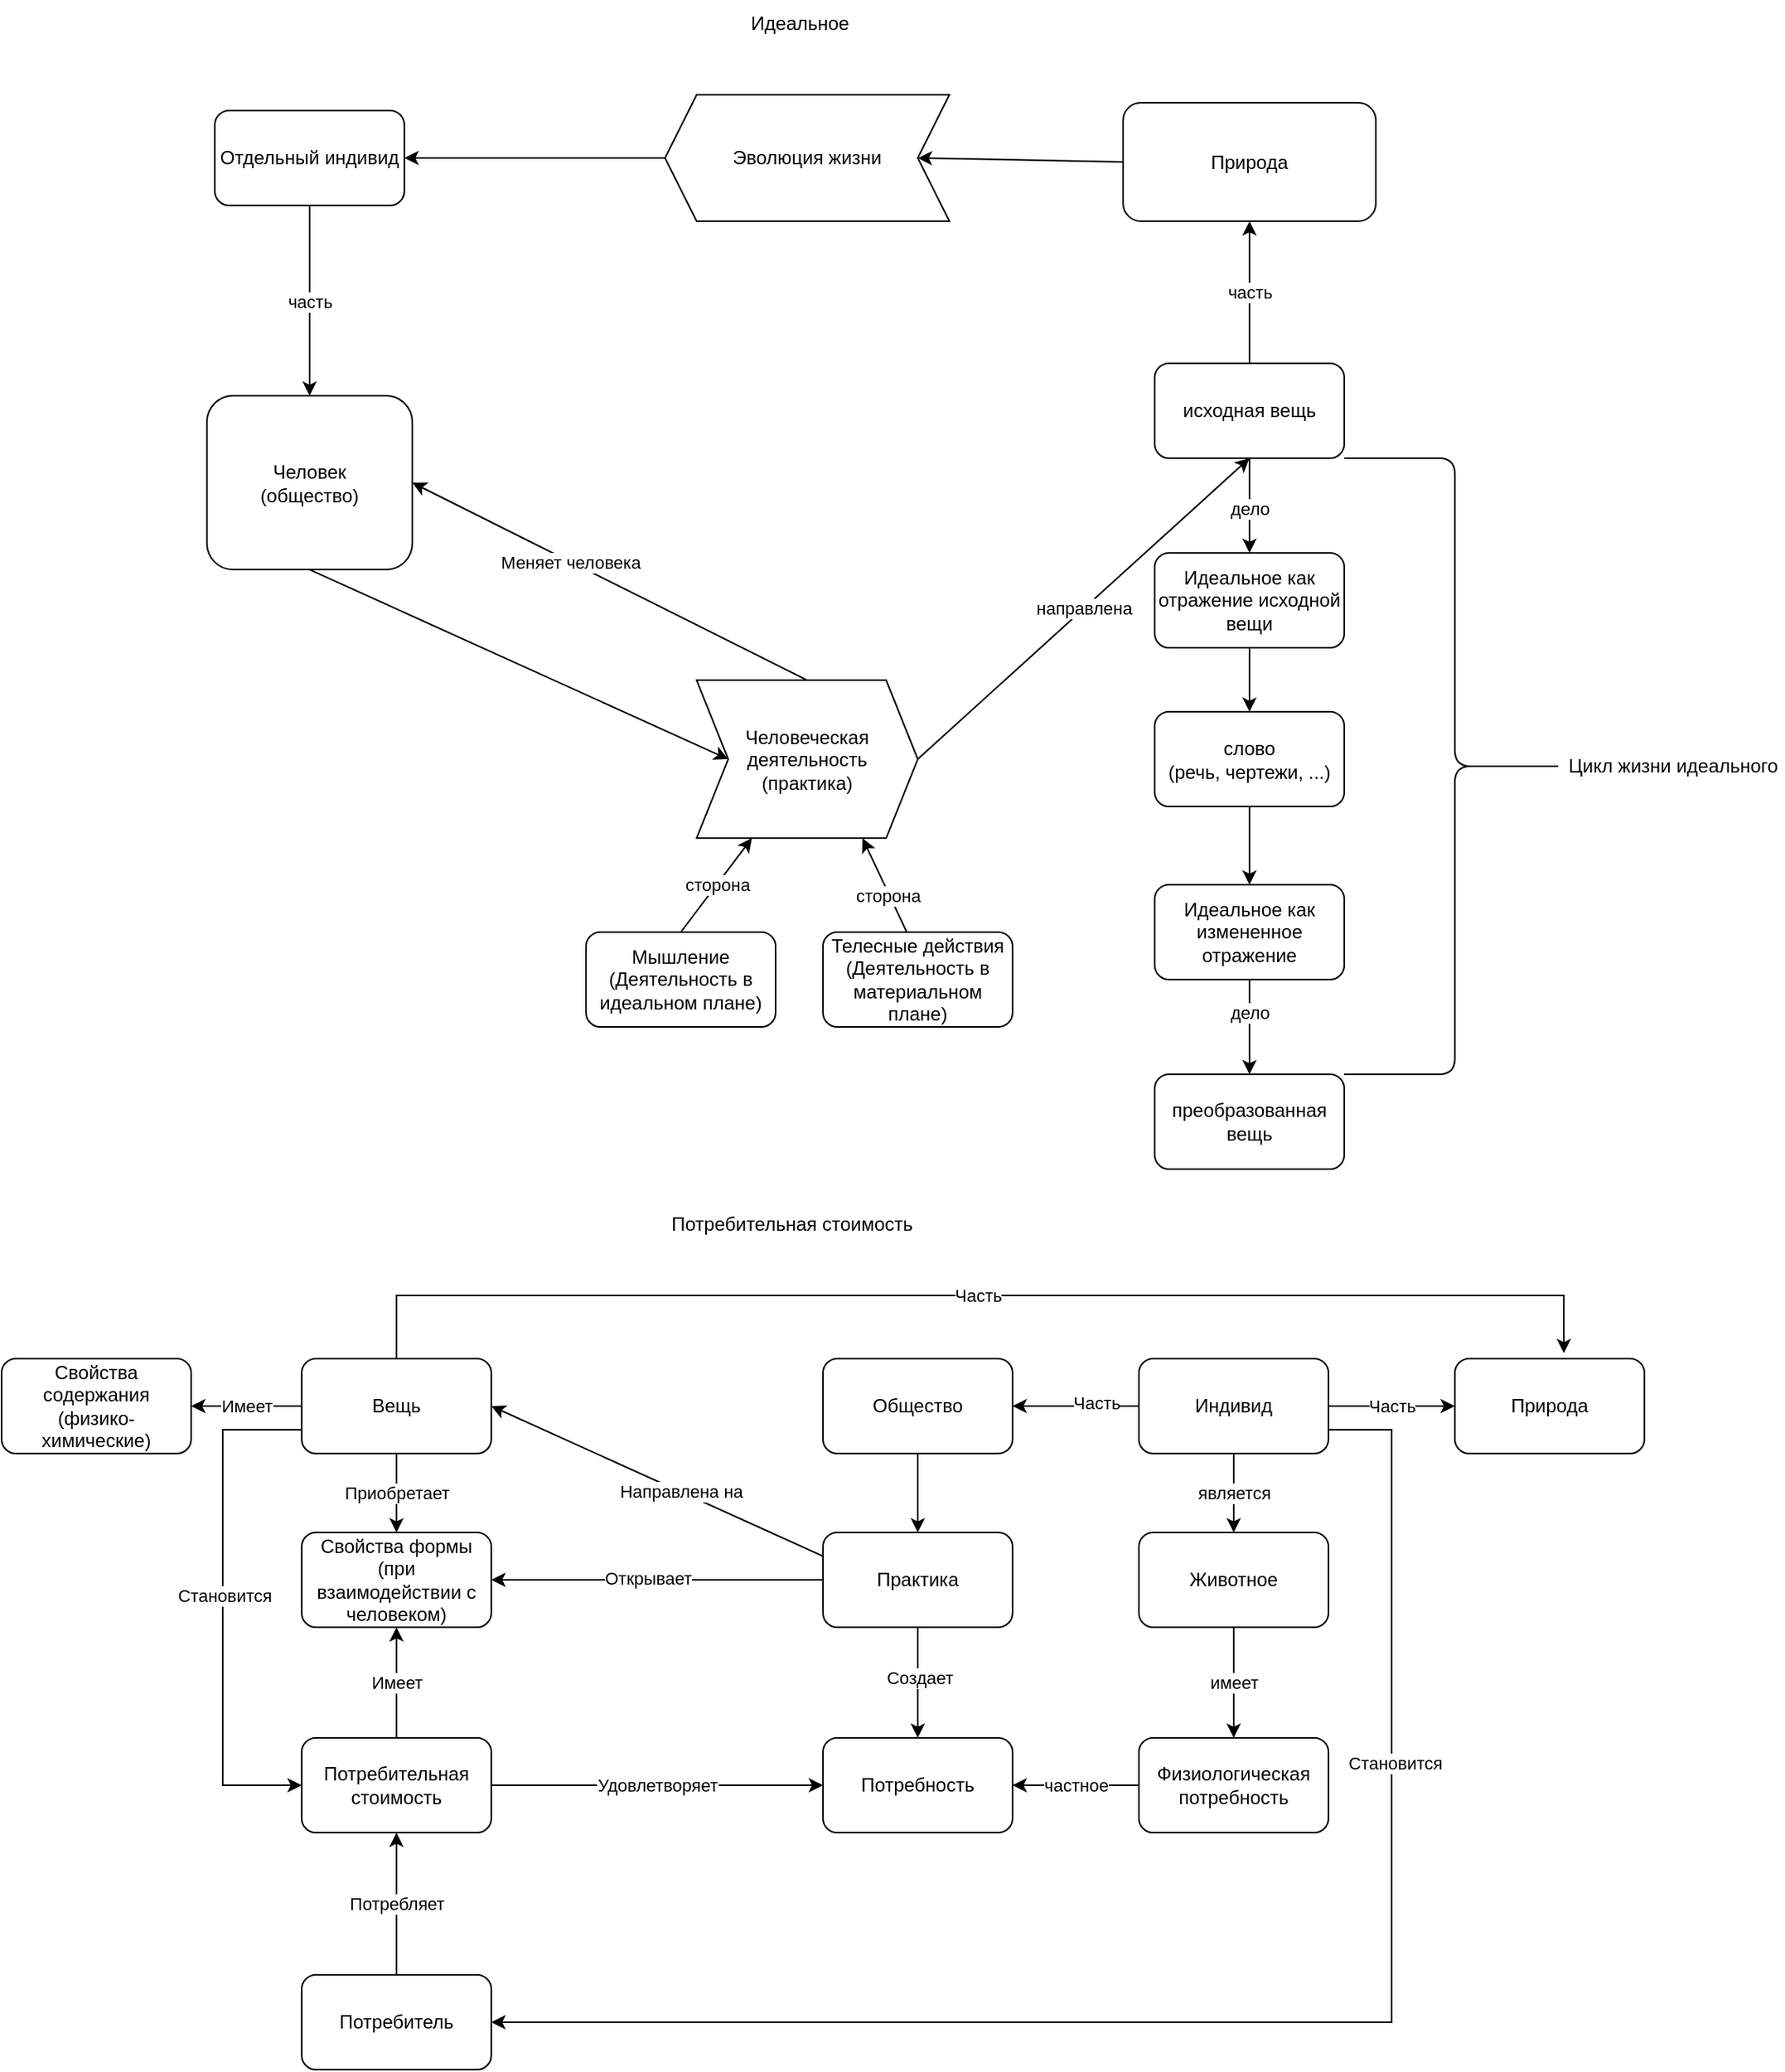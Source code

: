 <mxfile version="20.8.16" type="device"><diagram name="Page-1" id="-vKzmBNn-fp6NBGSSL6l"><mxGraphModel dx="1242" dy="820" grid="1" gridSize="10" guides="1" tooltips="1" connect="1" arrows="1" fold="1" page="1" pageScale="1" pageWidth="3300" pageHeight="4681" math="0" shadow="0"><root><mxCell id="0"/><mxCell id="1" parent="0"/><mxCell id="qsdY3xxi-he4udl79NT_-3" value="Отдельный индивид" style="rounded=1;whiteSpace=wrap;html=1;" vertex="1" parent="1"><mxGeometry x="175" y="210" width="120" height="60" as="geometry"/></mxCell><mxCell id="qsdY3xxi-he4udl79NT_-5" value="Человек&lt;br&gt;(общество)" style="rounded=1;whiteSpace=wrap;html=1;" vertex="1" parent="1"><mxGeometry x="170" y="390.52" width="130" height="110" as="geometry"/></mxCell><mxCell id="qsdY3xxi-he4udl79NT_-6" value="часть" style="endArrow=classic;html=1;rounded=0;exitX=0.5;exitY=1;exitDx=0;exitDy=0;" edge="1" parent="1" source="qsdY3xxi-he4udl79NT_-3" target="qsdY3xxi-he4udl79NT_-5"><mxGeometry width="50" height="50" relative="1" as="geometry"><mxPoint x="290" y="360" as="sourcePoint"/><mxPoint x="380" y="540.52" as="targetPoint"/></mxGeometry></mxCell><mxCell id="qsdY3xxi-he4udl79NT_-16" value="Природа" style="rounded=1;whiteSpace=wrap;html=1;" vertex="1" parent="1"><mxGeometry x="750" y="205" width="160" height="75" as="geometry"/></mxCell><mxCell id="qsdY3xxi-he4udl79NT_-18" value="Человеческая деятельность&lt;br&gt;(практика)" style="shape=step;perimeter=stepPerimeter;whiteSpace=wrap;html=1;fixedSize=1;" vertex="1" parent="1"><mxGeometry x="480" y="570.52" width="140" height="100" as="geometry"/></mxCell><mxCell id="qsdY3xxi-he4udl79NT_-21" value="Эволюция жизни" style="shape=step;perimeter=stepPerimeter;whiteSpace=wrap;fixedSize=1;rotation=0;html=1;direction=west;" vertex="1" parent="1"><mxGeometry x="460" y="200" width="180" height="80" as="geometry"/></mxCell><mxCell id="qsdY3xxi-he4udl79NT_-25" value="" style="endArrow=classic;html=1;rounded=0;entryX=1;entryY=0.5;entryDx=0;entryDy=0;exitX=0.5;exitY=0;exitDx=0;exitDy=0;" edge="1" parent="1" source="qsdY3xxi-he4udl79NT_-18" target="qsdY3xxi-he4udl79NT_-5"><mxGeometry width="50" height="50" relative="1" as="geometry"><mxPoint x="490" y="470" as="sourcePoint"/><mxPoint x="540" y="420" as="targetPoint"/></mxGeometry></mxCell><mxCell id="qsdY3xxi-he4udl79NT_-26" value="Меняет человека" style="edgeLabel;html=1;align=center;verticalAlign=middle;resizable=0;points=[];" vertex="1" connectable="0" parent="qsdY3xxi-he4udl79NT_-25"><mxGeometry x="0.2" relative="1" as="geometry"><mxPoint as="offset"/></mxGeometry></mxCell><mxCell id="qsdY3xxi-he4udl79NT_-27" value="" style="endArrow=classic;html=1;rounded=0;exitX=0.5;exitY=1;exitDx=0;exitDy=0;entryX=0;entryY=0.5;entryDx=0;entryDy=0;" edge="1" parent="1" source="qsdY3xxi-he4udl79NT_-5" target="qsdY3xxi-he4udl79NT_-18"><mxGeometry width="50" height="50" relative="1" as="geometry"><mxPoint x="490" y="630" as="sourcePoint"/><mxPoint x="540" y="580" as="targetPoint"/></mxGeometry></mxCell><mxCell id="qsdY3xxi-he4udl79NT_-28" value="Мышление&lt;br&gt;(Деятельность в идеальном плане)" style="rounded=1;whiteSpace=wrap;html=1;" vertex="1" parent="1"><mxGeometry x="410" y="730" width="120" height="60" as="geometry"/></mxCell><mxCell id="qsdY3xxi-he4udl79NT_-29" value="сторона" style="endArrow=classic;html=1;rounded=0;exitX=0.5;exitY=0;exitDx=0;exitDy=0;entryX=0.25;entryY=1;entryDx=0;entryDy=0;" edge="1" parent="1" source="qsdY3xxi-he4udl79NT_-28" target="qsdY3xxi-he4udl79NT_-18"><mxGeometry width="50" height="50" relative="1" as="geometry"><mxPoint x="490" y="630" as="sourcePoint"/><mxPoint x="540" y="580" as="targetPoint"/></mxGeometry></mxCell><mxCell id="qsdY3xxi-he4udl79NT_-30" value="Телесные действия&lt;br&gt;(Деятельность в материальном плане)" style="rounded=1;whiteSpace=wrap;html=1;" vertex="1" parent="1"><mxGeometry x="560" y="730" width="120" height="60" as="geometry"/></mxCell><mxCell id="qsdY3xxi-he4udl79NT_-31" value="" style="endArrow=classic;html=1;rounded=0;exitX=0.442;exitY=0;exitDx=0;exitDy=0;exitPerimeter=0;entryX=0.75;entryY=1;entryDx=0;entryDy=0;" edge="1" parent="1" source="qsdY3xxi-he4udl79NT_-30" target="qsdY3xxi-he4udl79NT_-18"><mxGeometry width="50" height="50" relative="1" as="geometry"><mxPoint x="490" y="620" as="sourcePoint"/><mxPoint x="540" y="570" as="targetPoint"/></mxGeometry></mxCell><mxCell id="qsdY3xxi-he4udl79NT_-33" value="сторона" style="edgeLabel;html=1;align=center;verticalAlign=middle;resizable=0;points=[];" vertex="1" connectable="0" parent="qsdY3xxi-he4udl79NT_-31"><mxGeometry x="-0.191" y="1" relative="1" as="geometry"><mxPoint as="offset"/></mxGeometry></mxCell><mxCell id="qsdY3xxi-he4udl79NT_-37" value="" style="endArrow=classic;html=1;rounded=0;entryX=0;entryY=0.5;entryDx=0;entryDy=0;exitX=0;exitY=0.5;exitDx=0;exitDy=0;" edge="1" parent="1" source="qsdY3xxi-he4udl79NT_-16" target="qsdY3xxi-he4udl79NT_-21"><mxGeometry width="50" height="50" relative="1" as="geometry"><mxPoint x="670" y="640" as="sourcePoint"/><mxPoint x="720" y="590" as="targetPoint"/></mxGeometry></mxCell><mxCell id="qsdY3xxi-he4udl79NT_-38" value="" style="endArrow=classic;html=1;rounded=0;entryX=1;entryY=0.5;entryDx=0;entryDy=0;exitX=1;exitY=0.5;exitDx=0;exitDy=0;" edge="1" parent="1" source="qsdY3xxi-he4udl79NT_-21" target="qsdY3xxi-he4udl79NT_-3"><mxGeometry width="50" height="50" relative="1" as="geometry"><mxPoint x="670" y="490" as="sourcePoint"/><mxPoint x="720" y="440" as="targetPoint"/></mxGeometry></mxCell><mxCell id="qsdY3xxi-he4udl79NT_-39" value="исходная вещь" style="rounded=1;whiteSpace=wrap;html=1;" vertex="1" parent="1"><mxGeometry x="770" y="370" width="120" height="60" as="geometry"/></mxCell><mxCell id="qsdY3xxi-he4udl79NT_-40" value="часть" style="endArrow=classic;html=1;rounded=0;entryX=0.5;entryY=1;entryDx=0;entryDy=0;exitX=0.5;exitY=0;exitDx=0;exitDy=0;" edge="1" parent="1" source="qsdY3xxi-he4udl79NT_-39" target="qsdY3xxi-he4udl79NT_-16"><mxGeometry width="50" height="50" relative="1" as="geometry"><mxPoint x="680" y="590" as="sourcePoint"/><mxPoint x="730" y="540" as="targetPoint"/></mxGeometry></mxCell><mxCell id="qsdY3xxi-he4udl79NT_-41" value="направлена" style="endArrow=classic;html=1;rounded=0;exitX=1;exitY=0.5;exitDx=0;exitDy=0;entryX=0.5;entryY=1;entryDx=0;entryDy=0;" edge="1" parent="1" source="qsdY3xxi-he4udl79NT_-18" target="qsdY3xxi-he4udl79NT_-39"><mxGeometry width="50" height="50" relative="1" as="geometry"><mxPoint x="680" y="590" as="sourcePoint"/><mxPoint x="730" y="540" as="targetPoint"/></mxGeometry></mxCell><mxCell id="qsdY3xxi-he4udl79NT_-61" value="" style="group" vertex="1" connectable="0" parent="1"><mxGeometry x="770" y="430" width="260" height="450" as="geometry"/></mxCell><mxCell id="qsdY3xxi-he4udl79NT_-42" value="преобразованная вещь" style="rounded=1;whiteSpace=wrap;html=1;" vertex="1" parent="qsdY3xxi-he4udl79NT_-61"><mxGeometry y="390" width="120" height="60" as="geometry"/></mxCell><mxCell id="qsdY3xxi-he4udl79NT_-43" value="слово&lt;br&gt;(речь, чертежи, ...)" style="rounded=1;whiteSpace=wrap;html=1;" vertex="1" parent="qsdY3xxi-he4udl79NT_-61"><mxGeometry y="160.52" width="120" height="60" as="geometry"/></mxCell><mxCell id="qsdY3xxi-he4udl79NT_-50" value="" style="endArrow=classic;html=1;rounded=0;entryX=0.5;entryY=0;entryDx=0;entryDy=0;exitX=0.5;exitY=1;exitDx=0;exitDy=0;" edge="1" parent="qsdY3xxi-he4udl79NT_-61" source="qsdY3xxi-he4udl79NT_-43" target="qsdY3xxi-he4udl79NT_-54"><mxGeometry width="50" height="50" relative="1" as="geometry"><mxPoint x="-120" y="290" as="sourcePoint"/><mxPoint x="280" y="330.52" as="targetPoint"/></mxGeometry></mxCell><mxCell id="qsdY3xxi-he4udl79NT_-52" value="Идеальное как отражение исходной вещи" style="rounded=1;whiteSpace=wrap;html=1;" vertex="1" parent="qsdY3xxi-he4udl79NT_-61"><mxGeometry y="60" width="120" height="60" as="geometry"/></mxCell><mxCell id="qsdY3xxi-he4udl79NT_-53" value="" style="endArrow=classic;html=1;rounded=0;entryX=0.5;entryY=0;entryDx=0;entryDy=0;exitX=0.5;exitY=1;exitDx=0;exitDy=0;" edge="1" parent="qsdY3xxi-he4udl79NT_-61" source="qsdY3xxi-he4udl79NT_-52" target="qsdY3xxi-he4udl79NT_-43"><mxGeometry width="50" height="50" relative="1" as="geometry"><mxPoint x="-110" y="350" as="sourcePoint"/><mxPoint x="-60" y="300" as="targetPoint"/></mxGeometry></mxCell><mxCell id="qsdY3xxi-he4udl79NT_-54" value="Идеальное как измененное отражение" style="rounded=1;whiteSpace=wrap;html=1;" vertex="1" parent="qsdY3xxi-he4udl79NT_-61"><mxGeometry y="270" width="120" height="60" as="geometry"/></mxCell><mxCell id="qsdY3xxi-he4udl79NT_-55" value="" style="endArrow=classic;html=1;rounded=0;entryX=0.5;entryY=0;entryDx=0;entryDy=0;exitX=0.5;exitY=1;exitDx=0;exitDy=0;" edge="1" parent="qsdY3xxi-he4udl79NT_-61" source="qsdY3xxi-he4udl79NT_-54" target="qsdY3xxi-he4udl79NT_-42"><mxGeometry width="50" height="50" relative="1" as="geometry"><mxPoint x="280" y="390.52" as="sourcePoint"/><mxPoint x="-60" y="270" as="targetPoint"/></mxGeometry></mxCell><mxCell id="qsdY3xxi-he4udl79NT_-58" value="дело" style="edgeLabel;html=1;align=center;verticalAlign=middle;resizable=0;points=[];" vertex="1" connectable="0" parent="qsdY3xxi-he4udl79NT_-55"><mxGeometry x="-0.3" relative="1" as="geometry"><mxPoint as="offset"/></mxGeometry></mxCell><mxCell id="qsdY3xxi-he4udl79NT_-56" value="" style="endArrow=classic;html=1;rounded=0;exitX=0.5;exitY=1;exitDx=0;exitDy=0;entryX=0.5;entryY=0;entryDx=0;entryDy=0;" edge="1" parent="qsdY3xxi-he4udl79NT_-61" source="qsdY3xxi-he4udl79NT_-39" target="qsdY3xxi-he4udl79NT_-52"><mxGeometry width="50" height="50" relative="1" as="geometry"><mxPoint x="-70" y="210" as="sourcePoint"/><mxPoint x="-20" y="160" as="targetPoint"/></mxGeometry></mxCell><mxCell id="qsdY3xxi-he4udl79NT_-57" value="дело" style="edgeLabel;html=1;align=center;verticalAlign=middle;resizable=0;points=[];" vertex="1" connectable="0" parent="qsdY3xxi-he4udl79NT_-56"><mxGeometry x="0.067" relative="1" as="geometry"><mxPoint as="offset"/></mxGeometry></mxCell><mxCell id="qsdY3xxi-he4udl79NT_-59" value="Цикл жизни идеального&amp;nbsp;" style="shape=curlyBracket;whiteSpace=wrap;html=1;rounded=1;flipH=1;labelPosition=right;verticalLabelPosition=middle;align=left;verticalAlign=middle;" vertex="1" parent="qsdY3xxi-he4udl79NT_-61"><mxGeometry x="120" width="140" height="390" as="geometry"/></mxCell><mxCell id="qsdY3xxi-he4udl79NT_-62" value="Идеальное" style="text;html=1;align=center;verticalAlign=middle;resizable=0;points=[];autosize=1;strokeColor=none;fillColor=none;" vertex="1" parent="1"><mxGeometry x="500" y="140" width="90" height="30" as="geometry"/></mxCell><mxCell id="qsdY3xxi-he4udl79NT_-63" value="Потребительная стоимость" style="text;html=1;align=center;verticalAlign=middle;resizable=0;points=[];autosize=1;strokeColor=none;fillColor=none;" vertex="1" parent="1"><mxGeometry x="450" y="900" width="180" height="30" as="geometry"/></mxCell><mxCell id="qsdY3xxi-he4udl79NT_-64" value="Вещь" style="rounded=1;whiteSpace=wrap;html=1;" vertex="1" parent="1"><mxGeometry x="230" y="1000" width="120" height="60" as="geometry"/></mxCell><mxCell id="qsdY3xxi-he4udl79NT_-65" value="Общество" style="rounded=1;whiteSpace=wrap;html=1;" vertex="1" parent="1"><mxGeometry x="560" y="1000" width="120" height="60" as="geometry"/></mxCell><mxCell id="qsdY3xxi-he4udl79NT_-66" value="" style="endArrow=classic;html=1;rounded=0;entryX=1;entryY=0.5;entryDx=0;entryDy=0;exitX=0;exitY=0.25;exitDx=0;exitDy=0;" edge="1" parent="1" source="qsdY3xxi-he4udl79NT_-71" target="qsdY3xxi-he4udl79NT_-64"><mxGeometry width="50" height="50" relative="1" as="geometry"><mxPoint x="500" y="990" as="sourcePoint"/><mxPoint x="550" y="940" as="targetPoint"/></mxGeometry></mxCell><mxCell id="qsdY3xxi-he4udl79NT_-69" value="Направлена на" style="edgeLabel;html=1;align=center;verticalAlign=middle;resizable=0;points=[];" vertex="1" connectable="0" parent="qsdY3xxi-he4udl79NT_-66"><mxGeometry x="-0.143" relative="1" as="geometry"><mxPoint as="offset"/></mxGeometry></mxCell><mxCell id="qsdY3xxi-he4udl79NT_-68" value="Потребительная стоимость" style="rounded=1;whiteSpace=wrap;html=1;" vertex="1" parent="1"><mxGeometry x="230" y="1240" width="120" height="60" as="geometry"/></mxCell><mxCell id="qsdY3xxi-he4udl79NT_-70" value="Потребность" style="rounded=1;whiteSpace=wrap;html=1;" vertex="1" parent="1"><mxGeometry x="560" y="1240" width="120" height="60" as="geometry"/></mxCell><mxCell id="qsdY3xxi-he4udl79NT_-71" value="Практика" style="rounded=1;whiteSpace=wrap;html=1;" vertex="1" parent="1"><mxGeometry x="560" y="1110" width="120" height="60" as="geometry"/></mxCell><mxCell id="qsdY3xxi-he4udl79NT_-72" value="" style="endArrow=classic;html=1;rounded=0;entryX=0.5;entryY=0;entryDx=0;entryDy=0;exitX=0.5;exitY=1;exitDx=0;exitDy=0;" edge="1" parent="1" source="qsdY3xxi-he4udl79NT_-65" target="qsdY3xxi-he4udl79NT_-71"><mxGeometry width="50" height="50" relative="1" as="geometry"><mxPoint x="500" y="1060" as="sourcePoint"/><mxPoint x="550" y="1010" as="targetPoint"/></mxGeometry></mxCell><mxCell id="qsdY3xxi-he4udl79NT_-73" value="" style="endArrow=classic;html=1;rounded=0;entryX=0.5;entryY=0;entryDx=0;entryDy=0;exitX=0.5;exitY=1;exitDx=0;exitDy=0;" edge="1" parent="1" source="qsdY3xxi-he4udl79NT_-71" target="qsdY3xxi-he4udl79NT_-70"><mxGeometry width="50" height="50" relative="1" as="geometry"><mxPoint x="500" y="1060" as="sourcePoint"/><mxPoint x="550" y="1010" as="targetPoint"/></mxGeometry></mxCell><mxCell id="qsdY3xxi-he4udl79NT_-91" value="Создает" style="edgeLabel;html=1;align=center;verticalAlign=middle;resizable=0;points=[];" vertex="1" connectable="0" parent="qsdY3xxi-he4udl79NT_-73"><mxGeometry x="-0.129" y="1" relative="1" as="geometry"><mxPoint y="1" as="offset"/></mxGeometry></mxCell><mxCell id="qsdY3xxi-he4udl79NT_-74" value="Индивид" style="rounded=1;whiteSpace=wrap;html=1;" vertex="1" parent="1"><mxGeometry x="760" y="1000" width="120" height="60" as="geometry"/></mxCell><mxCell id="qsdY3xxi-he4udl79NT_-75" value="" style="endArrow=classic;html=1;rounded=0;entryX=1;entryY=0.5;entryDx=0;entryDy=0;exitX=0;exitY=0.5;exitDx=0;exitDy=0;" edge="1" parent="1" source="qsdY3xxi-he4udl79NT_-74" target="qsdY3xxi-he4udl79NT_-65"><mxGeometry width="50" height="50" relative="1" as="geometry"><mxPoint x="500" y="1060" as="sourcePoint"/><mxPoint x="550" y="1010" as="targetPoint"/></mxGeometry></mxCell><mxCell id="qsdY3xxi-he4udl79NT_-76" value="Часть" style="edgeLabel;html=1;align=center;verticalAlign=middle;resizable=0;points=[];" vertex="1" connectable="0" parent="qsdY3xxi-he4udl79NT_-75"><mxGeometry x="-0.325" y="-2" relative="1" as="geometry"><mxPoint as="offset"/></mxGeometry></mxCell><mxCell id="qsdY3xxi-he4udl79NT_-77" value="Природа" style="rounded=1;whiteSpace=wrap;html=1;" vertex="1" parent="1"><mxGeometry x="960" y="1000" width="120" height="60" as="geometry"/></mxCell><mxCell id="qsdY3xxi-he4udl79NT_-78" value="Часть" style="endArrow=classic;html=1;rounded=0;entryX=0;entryY=0.5;entryDx=0;entryDy=0;exitX=1;exitY=0.5;exitDx=0;exitDy=0;" edge="1" parent="1" source="qsdY3xxi-he4udl79NT_-74" target="qsdY3xxi-he4udl79NT_-77"><mxGeometry width="50" height="50" relative="1" as="geometry"><mxPoint x="500" y="1110" as="sourcePoint"/><mxPoint x="550" y="1060" as="targetPoint"/></mxGeometry></mxCell><mxCell id="qsdY3xxi-he4udl79NT_-81" value="Животное" style="rounded=1;whiteSpace=wrap;html=1;" vertex="1" parent="1"><mxGeometry x="760" y="1110" width="120" height="60" as="geometry"/></mxCell><mxCell id="qsdY3xxi-he4udl79NT_-82" value="является" style="endArrow=classic;html=1;rounded=0;entryX=0.5;entryY=0;entryDx=0;entryDy=0;" edge="1" parent="1" source="qsdY3xxi-he4udl79NT_-74" target="qsdY3xxi-he4udl79NT_-81"><mxGeometry width="50" height="50" relative="1" as="geometry"><mxPoint x="500" y="1110" as="sourcePoint"/><mxPoint x="550" y="1060" as="targetPoint"/></mxGeometry></mxCell><mxCell id="qsdY3xxi-he4udl79NT_-83" value="Физиологическая потребность" style="rounded=1;whiteSpace=wrap;html=1;" vertex="1" parent="1"><mxGeometry x="760" y="1240" width="120" height="60" as="geometry"/></mxCell><mxCell id="qsdY3xxi-he4udl79NT_-84" value="имеет" style="endArrow=classic;html=1;rounded=0;entryX=0.5;entryY=0;entryDx=0;entryDy=0;" edge="1" parent="1" source="qsdY3xxi-he4udl79NT_-81" target="qsdY3xxi-he4udl79NT_-83"><mxGeometry width="50" height="50" relative="1" as="geometry"><mxPoint x="530" y="1140" as="sourcePoint"/><mxPoint x="580" y="1090" as="targetPoint"/></mxGeometry></mxCell><mxCell id="qsdY3xxi-he4udl79NT_-85" value="частное" style="endArrow=classic;html=1;rounded=0;exitX=0;exitY=0.5;exitDx=0;exitDy=0;entryX=1;entryY=0.5;entryDx=0;entryDy=0;" edge="1" parent="1" source="qsdY3xxi-he4udl79NT_-83" target="qsdY3xxi-he4udl79NT_-70"><mxGeometry width="50" height="50" relative="1" as="geometry"><mxPoint x="530" y="1140" as="sourcePoint"/><mxPoint x="580" y="1090" as="targetPoint"/></mxGeometry></mxCell><mxCell id="qsdY3xxi-he4udl79NT_-86" value="Свойства формы&lt;br&gt;(при взаимодействии с человеком)" style="rounded=1;whiteSpace=wrap;html=1;" vertex="1" parent="1"><mxGeometry x="230" y="1110" width="120" height="60" as="geometry"/></mxCell><mxCell id="qsdY3xxi-he4udl79NT_-87" value="Свойства содержания (физико-химические)" style="rounded=1;whiteSpace=wrap;html=1;" vertex="1" parent="1"><mxGeometry x="40" y="1000" width="120" height="60" as="geometry"/></mxCell><mxCell id="qsdY3xxi-he4udl79NT_-88" value="Имеет" style="endArrow=classic;html=1;rounded=0;entryX=1;entryY=0.5;entryDx=0;entryDy=0;" edge="1" parent="1" source="qsdY3xxi-he4udl79NT_-64" target="qsdY3xxi-he4udl79NT_-87"><mxGeometry width="50" height="50" relative="1" as="geometry"><mxPoint x="530" y="1120" as="sourcePoint"/><mxPoint x="580" y="1070" as="targetPoint"/></mxGeometry></mxCell><mxCell id="qsdY3xxi-he4udl79NT_-89" value="Часть" style="endArrow=classic;html=1;rounded=0;entryX=0.575;entryY=-0.058;entryDx=0;entryDy=0;exitX=0.5;exitY=0;exitDx=0;exitDy=0;entryPerimeter=0;" edge="1" parent="1" source="qsdY3xxi-he4udl79NT_-64" target="qsdY3xxi-he4udl79NT_-77"><mxGeometry width="50" height="50" relative="1" as="geometry"><mxPoint x="580" y="1070" as="sourcePoint"/><mxPoint x="530" y="1120" as="targetPoint"/><Array as="points"><mxPoint x="290" y="960"/><mxPoint x="850" y="960"/><mxPoint x="1029" y="960"/></Array></mxGeometry></mxCell><mxCell id="qsdY3xxi-he4udl79NT_-90" value="Приобретает" style="endArrow=classic;html=1;rounded=0;exitX=0.5;exitY=1;exitDx=0;exitDy=0;entryX=0.5;entryY=0;entryDx=0;entryDy=0;" edge="1" parent="1" source="qsdY3xxi-he4udl79NT_-64" target="qsdY3xxi-he4udl79NT_-86"><mxGeometry width="50" height="50" relative="1" as="geometry"><mxPoint x="530" y="1090" as="sourcePoint"/><mxPoint x="580" y="1040" as="targetPoint"/></mxGeometry></mxCell><mxCell id="qsdY3xxi-he4udl79NT_-92" value="" style="endArrow=classic;html=1;rounded=0;entryX=1;entryY=0.5;entryDx=0;entryDy=0;exitX=0;exitY=0.5;exitDx=0;exitDy=0;" edge="1" parent="1" source="qsdY3xxi-he4udl79NT_-71" target="qsdY3xxi-he4udl79NT_-86"><mxGeometry width="50" height="50" relative="1" as="geometry"><mxPoint x="530" y="1090" as="sourcePoint"/><mxPoint x="580" y="1040" as="targetPoint"/></mxGeometry></mxCell><mxCell id="qsdY3xxi-he4udl79NT_-93" value="Открывает" style="edgeLabel;html=1;align=center;verticalAlign=middle;resizable=0;points=[];" vertex="1" connectable="0" parent="qsdY3xxi-he4udl79NT_-92"><mxGeometry x="0.057" y="-1" relative="1" as="geometry"><mxPoint as="offset"/></mxGeometry></mxCell><mxCell id="qsdY3xxi-he4udl79NT_-95" value="" style="endArrow=classic;html=1;rounded=0;exitX=0;exitY=0.75;exitDx=0;exitDy=0;entryX=0;entryY=0.5;entryDx=0;entryDy=0;" edge="1" parent="1" source="qsdY3xxi-he4udl79NT_-64" target="qsdY3xxi-he4udl79NT_-68"><mxGeometry width="50" height="50" relative="1" as="geometry"><mxPoint x="530" y="1090" as="sourcePoint"/><mxPoint x="240" y="1280" as="targetPoint"/><Array as="points"><mxPoint x="180" y="1045"/><mxPoint x="180" y="1270"/></Array></mxGeometry></mxCell><mxCell id="qsdY3xxi-he4udl79NT_-101" value="Становится" style="edgeLabel;html=1;align=center;verticalAlign=middle;resizable=0;points=[];" vertex="1" connectable="0" parent="qsdY3xxi-he4udl79NT_-95"><mxGeometry x="-0.052" y="1" relative="1" as="geometry"><mxPoint y="1" as="offset"/></mxGeometry></mxCell><mxCell id="qsdY3xxi-he4udl79NT_-96" value="Удовлетворяет" style="endArrow=classic;html=1;rounded=0;exitX=1;exitY=0.5;exitDx=0;exitDy=0;entryX=0;entryY=0.5;entryDx=0;entryDy=0;" edge="1" parent="1" source="qsdY3xxi-he4udl79NT_-68" target="qsdY3xxi-he4udl79NT_-70"><mxGeometry width="50" height="50" relative="1" as="geometry"><mxPoint x="530" y="1090" as="sourcePoint"/><mxPoint x="580" y="1040" as="targetPoint"/></mxGeometry></mxCell><mxCell id="qsdY3xxi-he4udl79NT_-97" value="Потребитель" style="rounded=1;whiteSpace=wrap;html=1;" vertex="1" parent="1"><mxGeometry x="230" y="1390" width="120" height="60" as="geometry"/></mxCell><mxCell id="qsdY3xxi-he4udl79NT_-99" value="" style="endArrow=classic;html=1;rounded=0;entryX=1;entryY=0.5;entryDx=0;entryDy=0;exitX=1;exitY=0.75;exitDx=0;exitDy=0;" edge="1" parent="1" source="qsdY3xxi-he4udl79NT_-74" target="qsdY3xxi-he4udl79NT_-97"><mxGeometry width="50" height="50" relative="1" as="geometry"><mxPoint x="530" y="1130" as="sourcePoint"/><mxPoint x="580" y="1080" as="targetPoint"/><Array as="points"><mxPoint x="920" y="1045"/><mxPoint x="920" y="1420"/></Array></mxGeometry></mxCell><mxCell id="qsdY3xxi-he4udl79NT_-100" value="Становится" style="edgeLabel;html=1;align=center;verticalAlign=middle;resizable=0;points=[];" vertex="1" connectable="0" parent="qsdY3xxi-he4udl79NT_-99"><mxGeometry x="-0.493" y="2" relative="1" as="geometry"><mxPoint y="1" as="offset"/></mxGeometry></mxCell><mxCell id="qsdY3xxi-he4udl79NT_-102" value="Потребляет" style="endArrow=classic;html=1;rounded=0;exitX=0.5;exitY=0;exitDx=0;exitDy=0;entryX=0.5;entryY=1;entryDx=0;entryDy=0;" edge="1" parent="1" source="qsdY3xxi-he4udl79NT_-97" target="qsdY3xxi-he4udl79NT_-68"><mxGeometry width="50" height="50" relative="1" as="geometry"><mxPoint x="530" y="1130" as="sourcePoint"/><mxPoint x="580" y="1080" as="targetPoint"/></mxGeometry></mxCell><mxCell id="qsdY3xxi-he4udl79NT_-103" value="Имеет" style="endArrow=classic;html=1;rounded=0;exitX=0.5;exitY=0;exitDx=0;exitDy=0;" edge="1" parent="1" source="qsdY3xxi-he4udl79NT_-68" target="qsdY3xxi-he4udl79NT_-86"><mxGeometry width="50" height="50" relative="1" as="geometry"><mxPoint x="530" y="1130" as="sourcePoint"/><mxPoint x="580" y="1080" as="targetPoint"/></mxGeometry></mxCell></root></mxGraphModel></diagram></mxfile>